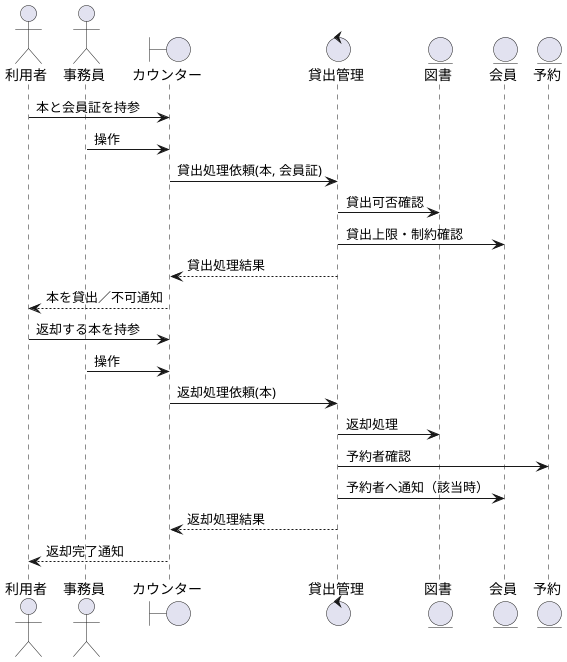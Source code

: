 @startuml lending_and_return_flow

actor 利用者
actor 事務員
boundary カウンター
control 貸出管理
entity 図書
entity 会員
entity 予約


'--- 貸出フロー ---
利用者 -> カウンター : 本と会員証を持参
事務員 -> カウンター : 操作
カウンター -> 貸出管理 : 貸出処理依頼(本, 会員証)
貸出管理 -> 図書 : 貸出可否確認
貸出管理 -> 会員 : 貸出上限・制約確認
貸出管理 --> カウンター : 貸出処理結果
カウンター --> 利用者 : 本を貸出／不可通知


'--- 返却フロー ---
利用者 -> カウンター : 返却する本を持参
事務員 -> カウンター : 操作
カウンター -> 貸出管理 : 返却処理依頼(本)
貸出管理 -> 図書 : 返却処理
貸出管理 -> 予約 : 予約者確認
貸出管理 -> 会員 : 予約者へ通知（該当時）
貸出管理 --> カウンター : 返却処理結果
カウンター --> 利用者 : 返却完了通知

@enduml